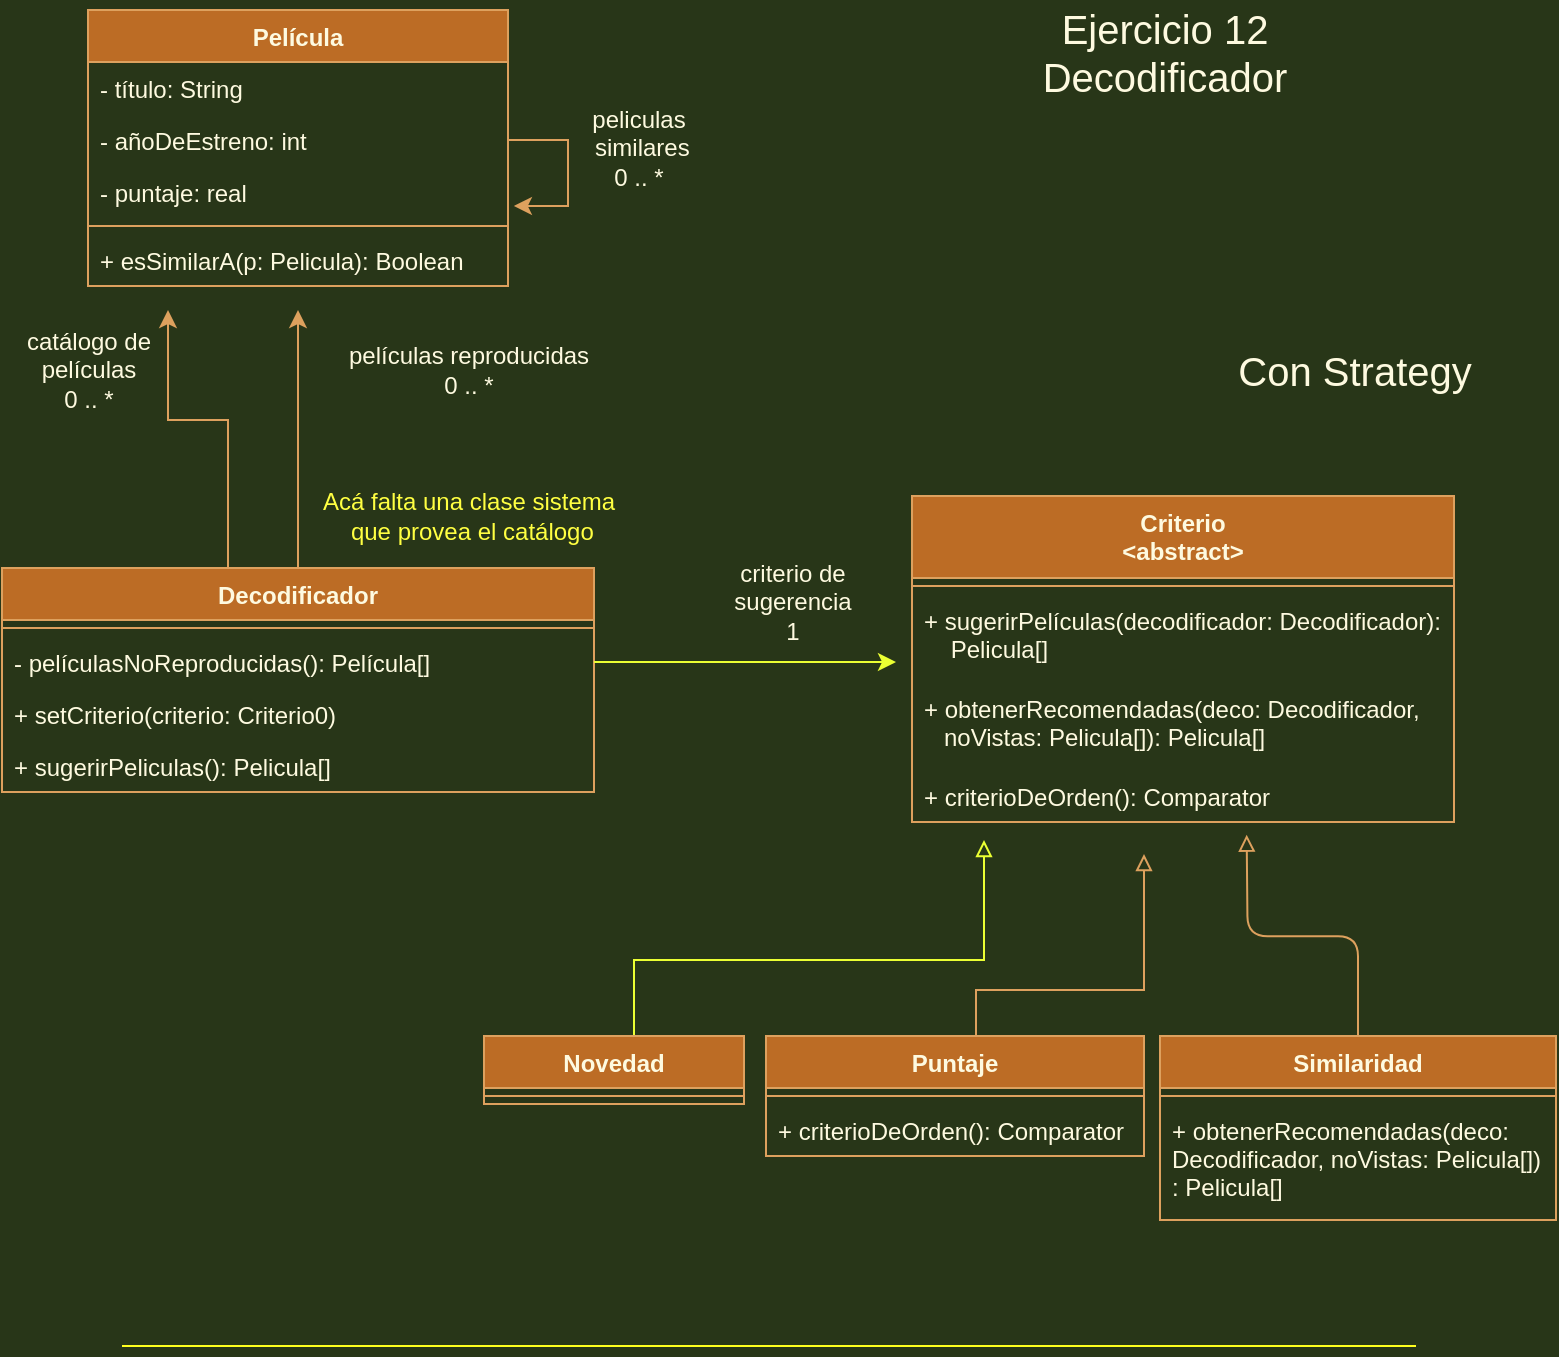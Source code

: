 <mxfile version="19.0.2" type="device"><diagram id="iaDs6pimnOswvixRmrBB" name="Página-1"><mxGraphModel dx="1380" dy="1714" grid="0" gridSize="10" guides="1" tooltips="1" connect="1" arrows="1" fold="1" page="1" pageScale="1" pageWidth="827" pageHeight="1169" background="#283618" math="0" shadow="0"><root><mxCell id="0"/><mxCell id="1" parent="0"/><mxCell id="zr9P3uwXMyxQe-QRP6-F-3" value="Película" style="swimlane;fontStyle=1;align=center;verticalAlign=top;childLayout=stackLayout;horizontal=1;startSize=26;horizontalStack=0;resizeParent=1;resizeParentMax=0;resizeLast=0;collapsible=1;marginBottom=0;fillColor=#BC6C25;strokeColor=#DDA15E;fontColor=#FEFAE0;" parent="1" vertex="1"><mxGeometry x="82" y="97" width="210" height="138" as="geometry"/></mxCell><mxCell id="zr9P3uwXMyxQe-QRP6-F-4" value="- título: String" style="text;strokeColor=none;fillColor=none;align=left;verticalAlign=top;spacingLeft=4;spacingRight=4;overflow=hidden;rotatable=0;points=[[0,0.5],[1,0.5]];portConstraint=eastwest;fontColor=#FEFAE0;" parent="zr9P3uwXMyxQe-QRP6-F-3" vertex="1"><mxGeometry y="26" width="210" height="26" as="geometry"/></mxCell><mxCell id="zr9P3uwXMyxQe-QRP6-F-23" style="edgeStyle=orthogonalEdgeStyle;rounded=0;orthogonalLoop=1;jettySize=auto;html=1;entryX=1.014;entryY=0.769;entryDx=0;entryDy=0;entryPerimeter=0;strokeColor=#DDA15E;fontColor=#FEFAE0;labelBackgroundColor=#283618;" parent="zr9P3uwXMyxQe-QRP6-F-3" source="zr9P3uwXMyxQe-QRP6-F-8" target="zr9P3uwXMyxQe-QRP6-F-9" edge="1"><mxGeometry relative="1" as="geometry"><Array as="points"><mxPoint x="240" y="65"/><mxPoint x="240" y="98"/></Array></mxGeometry></mxCell><mxCell id="zr9P3uwXMyxQe-QRP6-F-8" value="- añoDeEstreno: int" style="text;strokeColor=none;fillColor=none;align=left;verticalAlign=top;spacingLeft=4;spacingRight=4;overflow=hidden;rotatable=0;points=[[0,0.5],[1,0.5]];portConstraint=eastwest;fontColor=#FEFAE0;" parent="zr9P3uwXMyxQe-QRP6-F-3" vertex="1"><mxGeometry y="52" width="210" height="26" as="geometry"/></mxCell><mxCell id="zr9P3uwXMyxQe-QRP6-F-9" value="- puntaje: real" style="text;strokeColor=none;fillColor=none;align=left;verticalAlign=top;spacingLeft=4;spacingRight=4;overflow=hidden;rotatable=0;points=[[0,0.5],[1,0.5]];portConstraint=eastwest;fontColor=#FEFAE0;" parent="zr9P3uwXMyxQe-QRP6-F-3" vertex="1"><mxGeometry y="78" width="210" height="26" as="geometry"/></mxCell><mxCell id="zr9P3uwXMyxQe-QRP6-F-5" value="" style="line;strokeWidth=1;fillColor=none;align=left;verticalAlign=middle;spacingTop=-1;spacingLeft=3;spacingRight=3;rotatable=0;labelPosition=right;points=[];portConstraint=eastwest;strokeColor=#DDA15E;fontColor=#FEFAE0;labelBackgroundColor=#283618;" parent="zr9P3uwXMyxQe-QRP6-F-3" vertex="1"><mxGeometry y="104" width="210" height="8" as="geometry"/></mxCell><mxCell id="zr9P3uwXMyxQe-QRP6-F-6" value="+ esSimilarA(p: Pelicula): Boolean" style="text;strokeColor=none;fillColor=none;align=left;verticalAlign=top;spacingLeft=4;spacingRight=4;overflow=hidden;rotatable=0;points=[[0,0.5],[1,0.5]];portConstraint=eastwest;fontColor=#FEFAE0;" parent="zr9P3uwXMyxQe-QRP6-F-3" vertex="1"><mxGeometry y="112" width="210" height="26" as="geometry"/></mxCell><mxCell id="zr9P3uwXMyxQe-QRP6-F-24" style="edgeStyle=orthogonalEdgeStyle;rounded=0;orthogonalLoop=1;jettySize=auto;html=1;strokeColor=#DDA15E;fontColor=#FEFAE0;labelBackgroundColor=#283618;" parent="1" source="zr9P3uwXMyxQe-QRP6-F-18" edge="1"><mxGeometry relative="1" as="geometry"><mxPoint x="187" y="247" as="targetPoint"/></mxGeometry></mxCell><mxCell id="zr9P3uwXMyxQe-QRP6-F-26" style="edgeStyle=orthogonalEdgeStyle;rounded=0;orthogonalLoop=1;jettySize=auto;html=1;strokeColor=#DDA15E;fontColor=#FEFAE0;labelBackgroundColor=#283618;" parent="1" source="zr9P3uwXMyxQe-QRP6-F-18" edge="1"><mxGeometry relative="1" as="geometry"><mxPoint x="122" y="247" as="targetPoint"/><Array as="points"><mxPoint x="152" y="302"/><mxPoint x="122" y="302"/></Array></mxGeometry></mxCell><mxCell id="zr9P3uwXMyxQe-QRP6-F-18" value="Decodificador" style="swimlane;fontStyle=1;align=center;verticalAlign=top;childLayout=stackLayout;horizontal=1;startSize=26;horizontalStack=0;resizeParent=1;resizeParentMax=0;resizeLast=0;collapsible=1;marginBottom=0;fillColor=#BC6C25;strokeColor=#DDA15E;fontColor=#FEFAE0;" parent="1" vertex="1"><mxGeometry x="39" y="376" width="296" height="112" as="geometry"/></mxCell><mxCell id="zr9P3uwXMyxQe-QRP6-F-20" value="" style="line;strokeWidth=1;fillColor=none;align=left;verticalAlign=middle;spacingTop=-1;spacingLeft=3;spacingRight=3;rotatable=0;labelPosition=right;points=[];portConstraint=eastwest;strokeColor=#DDA15E;fontColor=#FEFAE0;labelBackgroundColor=#283618;" parent="zr9P3uwXMyxQe-QRP6-F-18" vertex="1"><mxGeometry y="26" width="296" height="8" as="geometry"/></mxCell><mxCell id="zr9P3uwXMyxQe-QRP6-F-30" value="- películasNoReproducidas(): Película[]" style="text;strokeColor=none;fillColor=none;align=left;verticalAlign=top;spacingLeft=4;spacingRight=4;overflow=hidden;rotatable=0;points=[[0,0.5],[1,0.5]];portConstraint=eastwest;fontColor=#FEFAE0;" parent="zr9P3uwXMyxQe-QRP6-F-18" vertex="1"><mxGeometry y="34" width="296" height="26" as="geometry"/></mxCell><mxCell id="zr9P3uwXMyxQe-QRP6-F-40" value="+ setCriterio(criterio: Criterio0)" style="text;strokeColor=none;fillColor=none;align=left;verticalAlign=top;spacingLeft=4;spacingRight=4;overflow=hidden;rotatable=0;points=[[0,0.5],[1,0.5]];portConstraint=eastwest;fontColor=#FEFAE0;" parent="zr9P3uwXMyxQe-QRP6-F-18" vertex="1"><mxGeometry y="60" width="296" height="26" as="geometry"/></mxCell><mxCell id="zr9P3uwXMyxQe-QRP6-F-21" value="+ sugerirPeliculas(): Pelicula[]" style="text;strokeColor=none;fillColor=none;align=left;verticalAlign=top;spacingLeft=4;spacingRight=4;overflow=hidden;rotatable=0;points=[[0,0.5],[1,0.5]];portConstraint=eastwest;fontColor=#FEFAE0;" parent="zr9P3uwXMyxQe-QRP6-F-18" vertex="1"><mxGeometry y="86" width="296" height="26" as="geometry"/></mxCell><mxCell id="zr9P3uwXMyxQe-QRP6-F-17" value="peliculas&lt;br&gt;&amp;nbsp;similares&lt;br&gt;0 .. *" style="text;html=1;align=center;verticalAlign=middle;resizable=0;points=[];autosize=1;strokeColor=none;fillColor=none;fontColor=#FEFAE0;" parent="1" vertex="1"><mxGeometry x="322" y="141" width="70" height="50" as="geometry"/></mxCell><mxCell id="zr9P3uwXMyxQe-QRP6-F-25" value="películas reproducidas&lt;br&gt;0 .. *" style="text;html=1;align=center;verticalAlign=middle;resizable=0;points=[];autosize=1;strokeColor=none;fillColor=none;fontColor=#FEFAE0;" parent="1" vertex="1"><mxGeometry x="202" y="262" width="140" height="30" as="geometry"/></mxCell><mxCell id="zr9P3uwXMyxQe-QRP6-F-27" value="catálogo de&lt;br&gt;películas&lt;br&gt;0 .. *" style="text;html=1;align=center;verticalAlign=middle;resizable=0;points=[];autosize=1;strokeColor=none;fillColor=none;fontColor=#FEFAE0;" parent="1" vertex="1"><mxGeometry x="42" y="252" width="80" height="50" as="geometry"/></mxCell><mxCell id="zr9P3uwXMyxQe-QRP6-F-31" value="Ejercicio 12&lt;br style=&quot;font-size: 20px;&quot;&gt;Decodificador" style="text;html=1;align=center;verticalAlign=middle;resizable=0;points=[];autosize=1;strokeColor=none;fillColor=none;fontColor=#FEFAE0;fontSize=20;" parent="1" vertex="1"><mxGeometry x="554" y="92" width="132" height="52" as="geometry"/></mxCell><mxCell id="zr9P3uwXMyxQe-QRP6-F-32" value="&lt;font style=&quot;font-size: 20px;&quot;&gt;Con Strategy&lt;/font&gt;" style="text;html=1;align=center;verticalAlign=middle;resizable=0;points=[];autosize=1;strokeColor=none;fillColor=none;fontColor=#FEFAE0;" parent="1" vertex="1"><mxGeometry x="651" y="266.5" width="127" height="21" as="geometry"/></mxCell><mxCell id="zr9P3uwXMyxQe-QRP6-F-33" value="Criterio&#10;&lt;abstract&gt;" style="swimlane;fontStyle=1;align=center;verticalAlign=top;childLayout=stackLayout;horizontal=1;startSize=41;horizontalStack=0;resizeParent=1;resizeParentMax=0;resizeLast=0;collapsible=1;marginBottom=0;rounded=0;sketch=0;fontColor=#FEFAE0;strokeColor=#DDA15E;fillColor=#BC6C25;" parent="1" vertex="1"><mxGeometry x="494" y="340" width="271" height="163" as="geometry"/></mxCell><mxCell id="zr9P3uwXMyxQe-QRP6-F-35" value="" style="line;strokeWidth=1;fillColor=none;align=left;verticalAlign=middle;spacingTop=-1;spacingLeft=3;spacingRight=3;rotatable=0;labelPosition=right;points=[];portConstraint=eastwest;rounded=0;sketch=0;fontColor=#FEFAE0;strokeColor=#DDA15E;labelBackgroundColor=#283618;" parent="zr9P3uwXMyxQe-QRP6-F-33" vertex="1"><mxGeometry y="41" width="271" height="8" as="geometry"/></mxCell><mxCell id="zr9P3uwXMyxQe-QRP6-F-36" value="+ sugerirPelículas(decodificador: Decodificador):&#10;    Pelicula[]" style="text;strokeColor=none;fillColor=none;align=left;verticalAlign=top;spacingLeft=4;spacingRight=4;overflow=hidden;rotatable=0;points=[[0,0.5],[1,0.5]];portConstraint=eastwest;rounded=0;sketch=0;fontColor=#FEFAE0;" parent="zr9P3uwXMyxQe-QRP6-F-33" vertex="1"><mxGeometry y="49" width="271" height="44" as="geometry"/></mxCell><mxCell id="0S88cIO7hD7od9J4zG0t-3" value="+ obtenerRecomendadas(deco: Decodificador,&#10;   noVistas: Pelicula[]): Pelicula[]" style="text;strokeColor=none;fillColor=none;align=left;verticalAlign=top;spacingLeft=4;spacingRight=4;overflow=hidden;rotatable=0;points=[[0,0.5],[1,0.5]];portConstraint=eastwest;rounded=0;sketch=0;fontColor=#FEFAE0;" vertex="1" parent="zr9P3uwXMyxQe-QRP6-F-33"><mxGeometry y="93" width="271" height="44" as="geometry"/></mxCell><mxCell id="0S88cIO7hD7od9J4zG0t-4" value="+ criterioDeOrden(): Comparator" style="text;strokeColor=none;fillColor=none;align=left;verticalAlign=top;spacingLeft=4;spacingRight=4;overflow=hidden;rotatable=0;points=[[0,0.5],[1,0.5]];portConstraint=eastwest;fontColor=#FEFAE0;" vertex="1" parent="zr9P3uwXMyxQe-QRP6-F-33"><mxGeometry y="137" width="271" height="26" as="geometry"/></mxCell><mxCell id="zr9P3uwXMyxQe-QRP6-F-38" value="criterio de &lt;br&gt;sugerencia&lt;br&gt;1" style="text;html=1;align=center;verticalAlign=middle;resizable=0;points=[];autosize=1;strokeColor=none;fillColor=none;fontColor=#FEFAE0;" parent="1" vertex="1"><mxGeometry x="399" y="370" width="69" height="46" as="geometry"/></mxCell><mxCell id="zr9P3uwXMyxQe-QRP6-F-42" value="" style="line;strokeWidth=1;fillColor=none;align=left;verticalAlign=middle;spacingTop=-1;spacingLeft=3;spacingRight=3;rotatable=0;labelPosition=right;points=[];portConstraint=eastwest;rounded=0;sketch=0;fontColor=#FEE43A;labelBorderColor=none;labelBackgroundColor=default;strokeColor=#FFFF1F;" parent="1" vertex="1"><mxGeometry x="99" y="761" width="647" height="8" as="geometry"/></mxCell><mxCell id="0S88cIO7hD7od9J4zG0t-6" style="edgeStyle=orthogonalEdgeStyle;rounded=0;orthogonalLoop=1;jettySize=auto;html=1;fontColor=#FFFF42;strokeColor=#EBFF33;endArrow=block;endFill=0;" edge="1" parent="1" source="zr9P3uwXMyxQe-QRP6-F-84"><mxGeometry relative="1" as="geometry"><mxPoint x="530" y="512" as="targetPoint"/><Array as="points"><mxPoint x="355" y="572"/><mxPoint x="530" y="572"/></Array></mxGeometry></mxCell><mxCell id="zr9P3uwXMyxQe-QRP6-F-84" value="Novedad" style="swimlane;fontStyle=1;align=center;verticalAlign=top;childLayout=stackLayout;horizontal=1;startSize=26;horizontalStack=0;resizeParent=1;resizeParentMax=0;resizeLast=0;collapsible=1;marginBottom=0;fillColor=#BC6C25;strokeColor=#DDA15E;fontColor=#FEFAE0;" parent="1" vertex="1"><mxGeometry x="280" y="610" width="130" height="34" as="geometry"/></mxCell><mxCell id="zr9P3uwXMyxQe-QRP6-F-86" value="" style="line;strokeWidth=1;fillColor=none;align=left;verticalAlign=middle;spacingTop=-1;spacingLeft=3;spacingRight=3;rotatable=0;labelPosition=right;points=[];portConstraint=eastwest;strokeColor=#DDA15E;fontColor=#FEFAE0;labelBackgroundColor=#283618;" parent="zr9P3uwXMyxQe-QRP6-F-84" vertex="1"><mxGeometry y="26" width="130" height="8" as="geometry"/></mxCell><mxCell id="0S88cIO7hD7od9J4zG0t-7" style="edgeStyle=orthogonalEdgeStyle;rounded=0;orthogonalLoop=1;jettySize=auto;html=1;fontColor=#FFFF42;endArrow=block;endFill=0;strokeColor=#DDA15E;" edge="1" parent="1" source="zr9P3uwXMyxQe-QRP6-F-92"><mxGeometry relative="1" as="geometry"><mxPoint x="610" y="519" as="targetPoint"/><Array as="points"><mxPoint x="526" y="587"/><mxPoint x="610" y="587"/></Array></mxGeometry></mxCell><mxCell id="zr9P3uwXMyxQe-QRP6-F-92" value="Puntaje" style="swimlane;fontStyle=1;align=center;verticalAlign=top;childLayout=stackLayout;horizontal=1;startSize=26;horizontalStack=0;resizeParent=1;resizeParentMax=0;resizeLast=0;collapsible=1;marginBottom=0;fillColor=#BC6C25;strokeColor=#DDA15E;fontColor=#FEFAE0;" parent="1" vertex="1"><mxGeometry x="421" y="610" width="189" height="60" as="geometry"/></mxCell><mxCell id="zr9P3uwXMyxQe-QRP6-F-93" value="" style="line;strokeWidth=1;fillColor=none;align=left;verticalAlign=middle;spacingTop=-1;spacingLeft=3;spacingRight=3;rotatable=0;labelPosition=right;points=[];portConstraint=eastwest;strokeColor=#DDA15E;fontColor=#FEFAE0;labelBackgroundColor=#283618;" parent="zr9P3uwXMyxQe-QRP6-F-92" vertex="1"><mxGeometry y="26" width="189" height="8" as="geometry"/></mxCell><mxCell id="0S88cIO7hD7od9J4zG0t-5" value="+ criterioDeOrden(): Comparator" style="text;strokeColor=none;fillColor=none;align=left;verticalAlign=top;spacingLeft=4;spacingRight=4;overflow=hidden;rotatable=0;points=[[0,0.5],[1,0.5]];portConstraint=eastwest;fontColor=#FEFAE0;" vertex="1" parent="zr9P3uwXMyxQe-QRP6-F-92"><mxGeometry y="34" width="189" height="26" as="geometry"/></mxCell><mxCell id="zr9P3uwXMyxQe-QRP6-F-101" style="edgeStyle=orthogonalEdgeStyle;rounded=1;sketch=0;orthogonalLoop=1;jettySize=auto;html=1;fontColor=#FEE43A;endArrow=block;endFill=0;strokeColor=#DDA15E;fillColor=#BC6C25;" parent="1" source="zr9P3uwXMyxQe-QRP6-F-97" edge="1"><mxGeometry relative="1" as="geometry"><mxPoint x="661.333" y="509.333" as="targetPoint"/></mxGeometry></mxCell><mxCell id="zr9P3uwXMyxQe-QRP6-F-97" value="Similaridad" style="swimlane;fontStyle=1;align=center;verticalAlign=top;childLayout=stackLayout;horizontal=1;startSize=26;horizontalStack=0;resizeParent=1;resizeParentMax=0;resizeLast=0;collapsible=1;marginBottom=0;fillColor=#BC6C25;strokeColor=#DDA15E;fontColor=#FEFAE0;" parent="1" vertex="1"><mxGeometry x="618" y="610" width="198" height="92" as="geometry"/></mxCell><mxCell id="zr9P3uwXMyxQe-QRP6-F-98" value="" style="line;strokeWidth=1;fillColor=none;align=left;verticalAlign=middle;spacingTop=-1;spacingLeft=3;spacingRight=3;rotatable=0;labelPosition=right;points=[];portConstraint=eastwest;strokeColor=#DDA15E;fontColor=#FEFAE0;labelBackgroundColor=#283618;" parent="zr9P3uwXMyxQe-QRP6-F-97" vertex="1"><mxGeometry y="26" width="198" height="8" as="geometry"/></mxCell><mxCell id="zr9P3uwXMyxQe-QRP6-F-99" value="+ obtenerRecomendadas(deco:&#10;Decodificador, noVistas: Pelicula[])&#10;: Pelicula[]" style="text;strokeColor=none;fillColor=none;align=left;verticalAlign=top;spacingLeft=4;spacingRight=4;overflow=hidden;rotatable=0;points=[[0,0.5],[1,0.5]];portConstraint=eastwest;fontColor=#FEFAE0;" parent="zr9P3uwXMyxQe-QRP6-F-97" vertex="1"><mxGeometry y="34" width="198" height="58" as="geometry"/></mxCell><mxCell id="0S88cIO7hD7od9J4zG0t-1" value="Acá falta una clase sistema&lt;br&gt;&amp;nbsp;que provea el catálogo" style="text;html=1;align=center;verticalAlign=middle;resizable=0;points=[];autosize=1;strokeColor=none;fillColor=none;fontColor=#FFFF42;" vertex="1" parent="1"><mxGeometry x="194" y="334" width="156" height="32" as="geometry"/></mxCell><mxCell id="0S88cIO7hD7od9J4zG0t-2" style="edgeStyle=orthogonalEdgeStyle;rounded=0;orthogonalLoop=1;jettySize=auto;html=1;fontColor=#FFFF42;strokeColor=#EBFF33;" edge="1" parent="1" source="zr9P3uwXMyxQe-QRP6-F-30"><mxGeometry relative="1" as="geometry"><mxPoint x="486" y="423" as="targetPoint"/></mxGeometry></mxCell></root></mxGraphModel></diagram></mxfile>